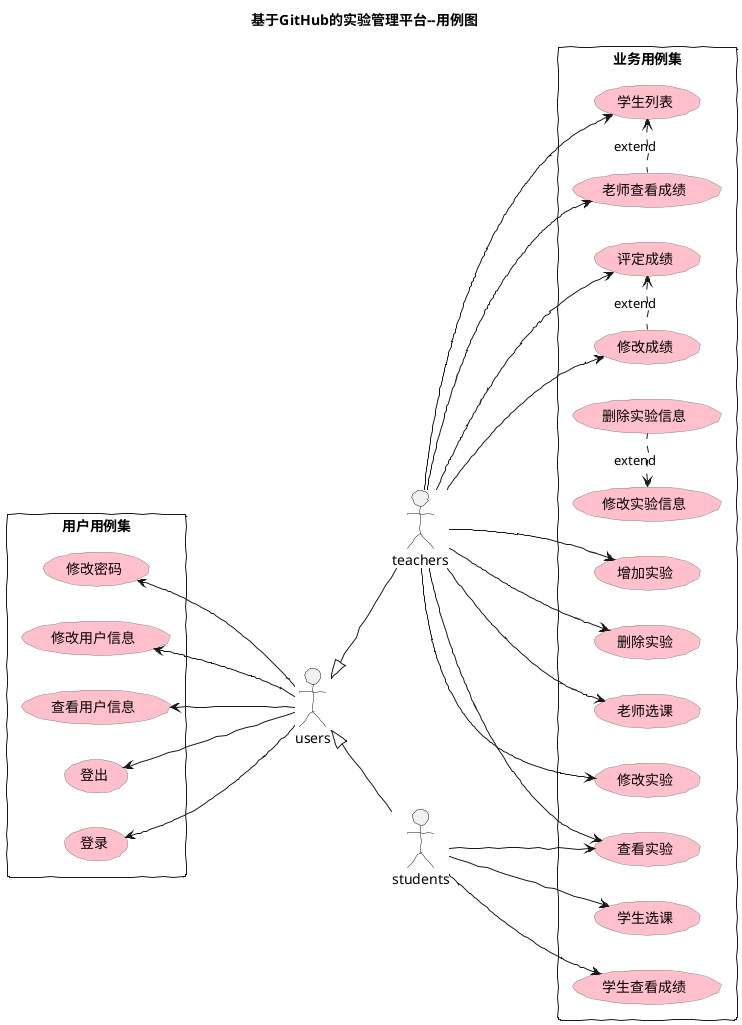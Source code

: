 @startuml

title 基于GitHub的实验管理平台--用例图

skinparam packageStyle rectangle

actor teachers
actor students
actor users
users <|-- teachers
users <|-- students

package 用户用例集 {
users --up-> (登录)
users --up-> (登出)
users --up-> (查看用户信息)
users --up-> (修改用户信息)
users --up-> (修改密码)
}
package 业务用例集 {
left to right direction
teachers ---> (评定成绩)
teachers ---> (修改成绩)
teachers ---> (老师选课)
teachers ---> (学生列表)
teachers ---> (老师查看成绩)
teachers ---> (修改实验)
teachers ---> (增加实验)
teachers ---> (查看实验)
teachers ---> (删除实验)
students ---> (学生选课)
students ---> (学生查看成绩)
students ---> (查看实验)

(学生列表)<.(老师查看成绩):extend
(评定成绩)<.(修改成绩):extend
(修改实验信息)<.(删除实验信息):extend
}

skinparam handwritten true
skinparam usecase {
	BackgroundColor pink
	BorderColor Gray
	ArrowColor black
	ActorBorderColor black
	ActorFontName Courier

}
@enduml